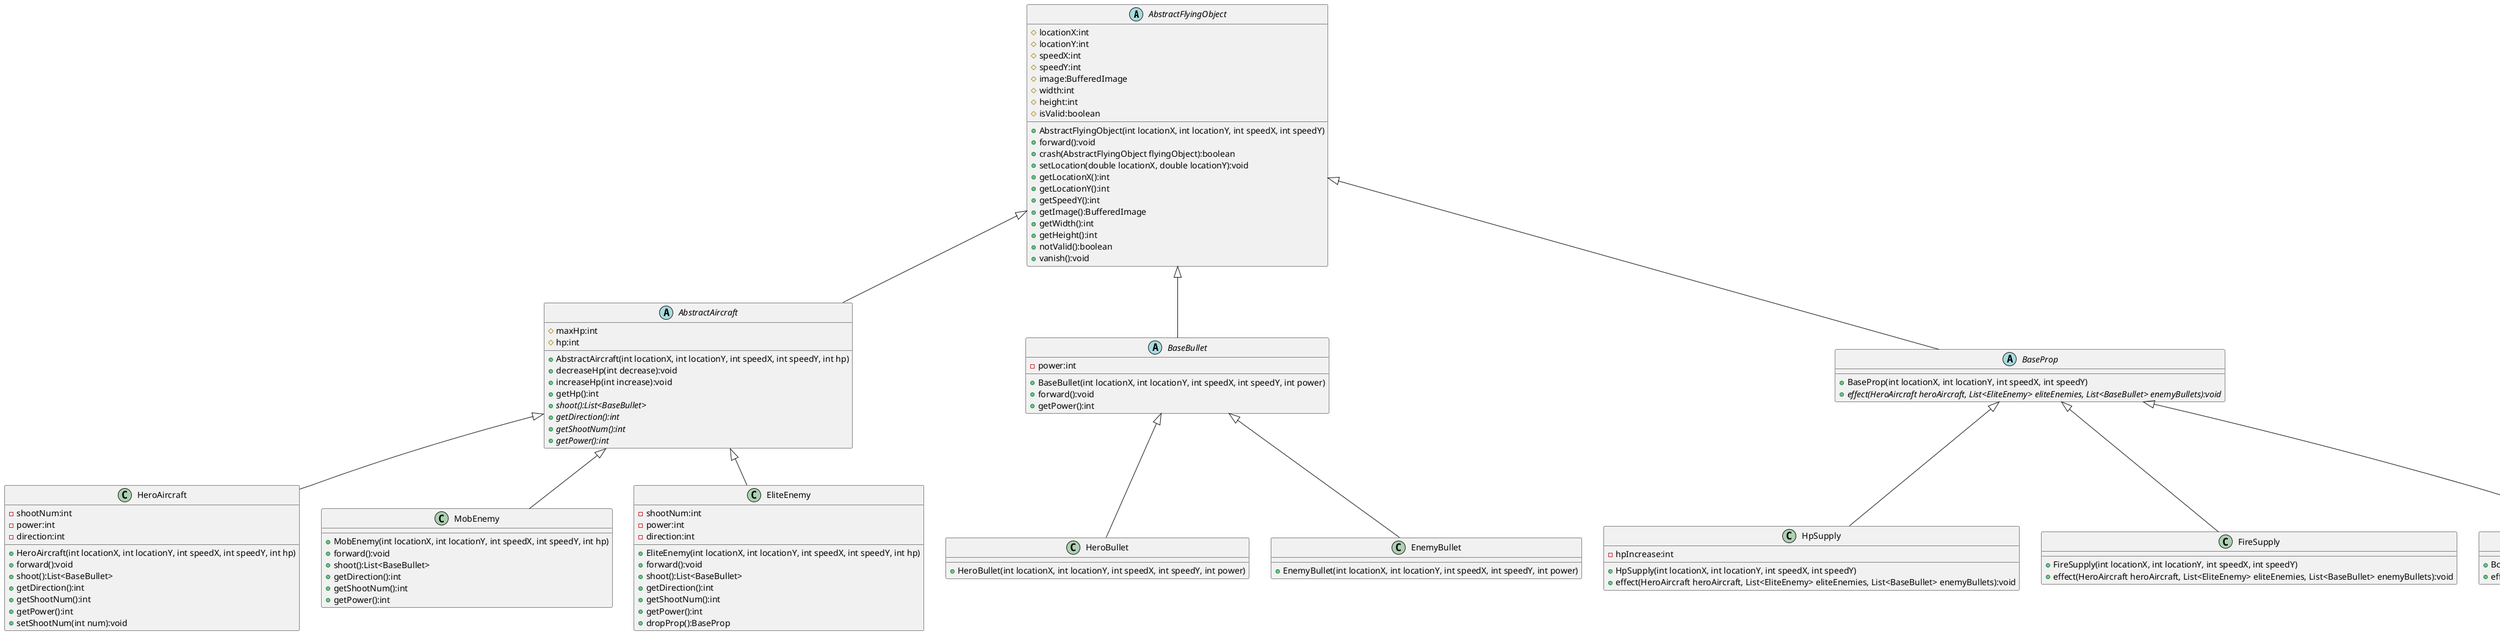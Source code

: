 @startuml
'https://plantuml.com/class-diagram
abstract class AbstractFlyingObject
{
    # locationX:int
    # locationY:int
    # speedX:int
    # speedY:int
    # image:BufferedImage
    # width:int
    # height:int
    # isValid:boolean

    + AbstractFlyingObject(int locationX, int locationY, int speedX, int speedY)
    + forward():void
    + crash(AbstractFlyingObject flyingObject):boolean
    + setLocation(double locationX, double locationY):void
    + getLocationX():int
    + getLocationY():int
    + getSpeedY():int
    + getImage():BufferedImage
    + getWidth():int
    + getHeight():int
    + notValid():boolean
    + vanish():void
}

abstract class AbstractAircraft
{
    # maxHp:int
    # hp:int
    + AbstractAircraft(int locationX, int locationY, int speedX, int speedY, int hp)
    + decreaseHp(int decrease):void
    + increaseHp(int increase):void
    + getHp():int
    + {abstract} shoot():List<BaseBullet>
    + {abstract} getDirection():int
    + {abstract} getShootNum():int
    + {abstract} getPower():int
}

class HeroAircraft {
    - shootNum:int
    - power:int
    - direction:int
    + HeroAircraft(int locationX, int locationY, int speedX, int speedY, int hp)
    + forward():void
    + shoot():List<BaseBullet>
    + getDirection():int
    + getShootNum():int
    + getPower():int
    + setShootNum(int num):void
}

AbstractAircraft <|-- HeroAircraft

class MobEnemy {
    + MobEnemy(int locationX, int locationY, int speedX, int speedY, int hp)
    + forward():void
    + shoot():List<BaseBullet>
    + getDirection():int
    + getShootNum():int
    + getPower():int
}
AbstractAircraft <|-- MobEnemy

class EliteEnemy {
    - shootNum:int
    - power:int
    - direction:int
    + EliteEnemy(int locationX, int locationY, int speedX, int speedY, int hp)
    + forward():void
    + shoot():List<BaseBullet>
    + getDirection():int
    + getShootNum():int
    + getPower():int
    + dropProp():BaseProp
}
AbstractAircraft <|-- EliteEnemy

abstract class BaseBullet
{
    - power:int
    + BaseBullet(int locationX, int locationY, int speedX, int speedY, int power)
    + forward():void
    + getPower():int
}

class HeroBullet {
    + HeroBullet(int locationX, int locationY, int speedX, int speedY, int power)
}

class EnemyBullet {
    + EnemyBullet(int locationX, int locationY, int speedX, int speedY, int power)
}

BaseBullet <|-- HeroBullet
BaseBullet <|-- EnemyBullet

AbstractFlyingObject <|-- AbstractAircraft
AbstractFlyingObject <|-- BaseBullet

abstract class BaseProp {
    + BaseProp(int locationX, int locationY, int speedX, int speedY)
    + {abstract} effect(HeroAircraft heroAircraft, List<EliteEnemy> eliteEnemies, List<BaseBullet> enemyBullets):void
}

class HpSupply {
    - hpIncrease:int
    + HpSupply(int locationX, int locationY, int speedX, int speedY)
    + effect(HeroAircraft heroAircraft, List<EliteEnemy> eliteEnemies, List<BaseBullet> enemyBullets):void
}

class FireSupply {
    + FireSupply(int locationX, int locationY, int speedX, int speedY)
    + effect(HeroAircraft heroAircraft, List<EliteEnemy> eliteEnemies, List<BaseBullet> enemyBullets):void
}

class BombSupply {
    + BombSupply(int locationX, int locationY, int speedX, int speedY)
    + effect(HeroAircraft heroAircraft, List<EliteEnemy> eliteEnemies, List<BaseBullet> enemyBullets):void
}

BaseProp <|-- HpSupply
BaseProp <|-- FireSupply
BaseProp <|-- BombSupply
AbstractFlyingObject <|-- BaseProp

@enduml
